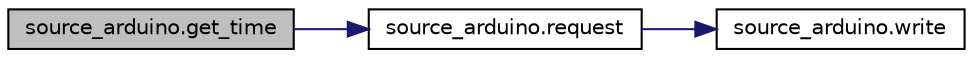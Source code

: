 digraph "source_arduino.get_time"
{
 // LATEX_PDF_SIZE
  edge [fontname="Helvetica",fontsize="10",labelfontname="Helvetica",labelfontsize="10"];
  node [fontname="Helvetica",fontsize="10",shape=record];
  rankdir="LR";
  Node1 [label="source_arduino.get_time",height=0.2,width=0.4,color="black", fillcolor="grey75", style="filled", fontcolor="black",tooltip="Gets the time stored in the Arduino."];
  Node1 -> Node2 [color="midnightblue",fontsize="10",style="solid",fontname="Helvetica"];
  Node2 [label="source_arduino.request",height=0.2,width=0.4,color="black", fillcolor="white", style="filled",URL="$namespacesource__arduino.html#ac92c159ebe91839c5c4da6959d1994eb",tooltip="Writes to serial buffer expecting a response."];
  Node2 -> Node3 [color="midnightblue",fontsize="10",style="solid",fontname="Helvetica"];
  Node3 [label="source_arduino.write",height=0.2,width=0.4,color="black", fillcolor="white", style="filled",URL="$namespacesource__arduino.html#aa333b088dd196de99129630125bc7795",tooltip="Writes to serial buffer."];
}
